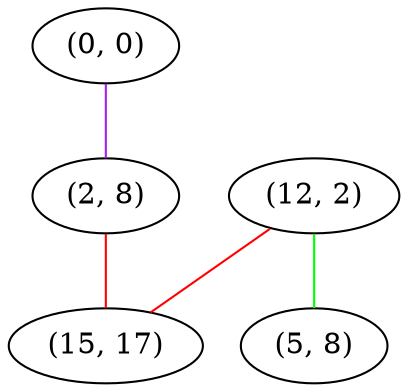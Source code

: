 graph "" {
"(0, 0)";
"(2, 8)";
"(12, 2)";
"(5, 8)";
"(15, 17)";
"(0, 0)" -- "(2, 8)"  [color=purple, key=0, weight=4];
"(2, 8)" -- "(15, 17)"  [color=red, key=0, weight=1];
"(12, 2)" -- "(5, 8)"  [color=green, key=0, weight=2];
"(12, 2)" -- "(15, 17)"  [color=red, key=0, weight=1];
}
